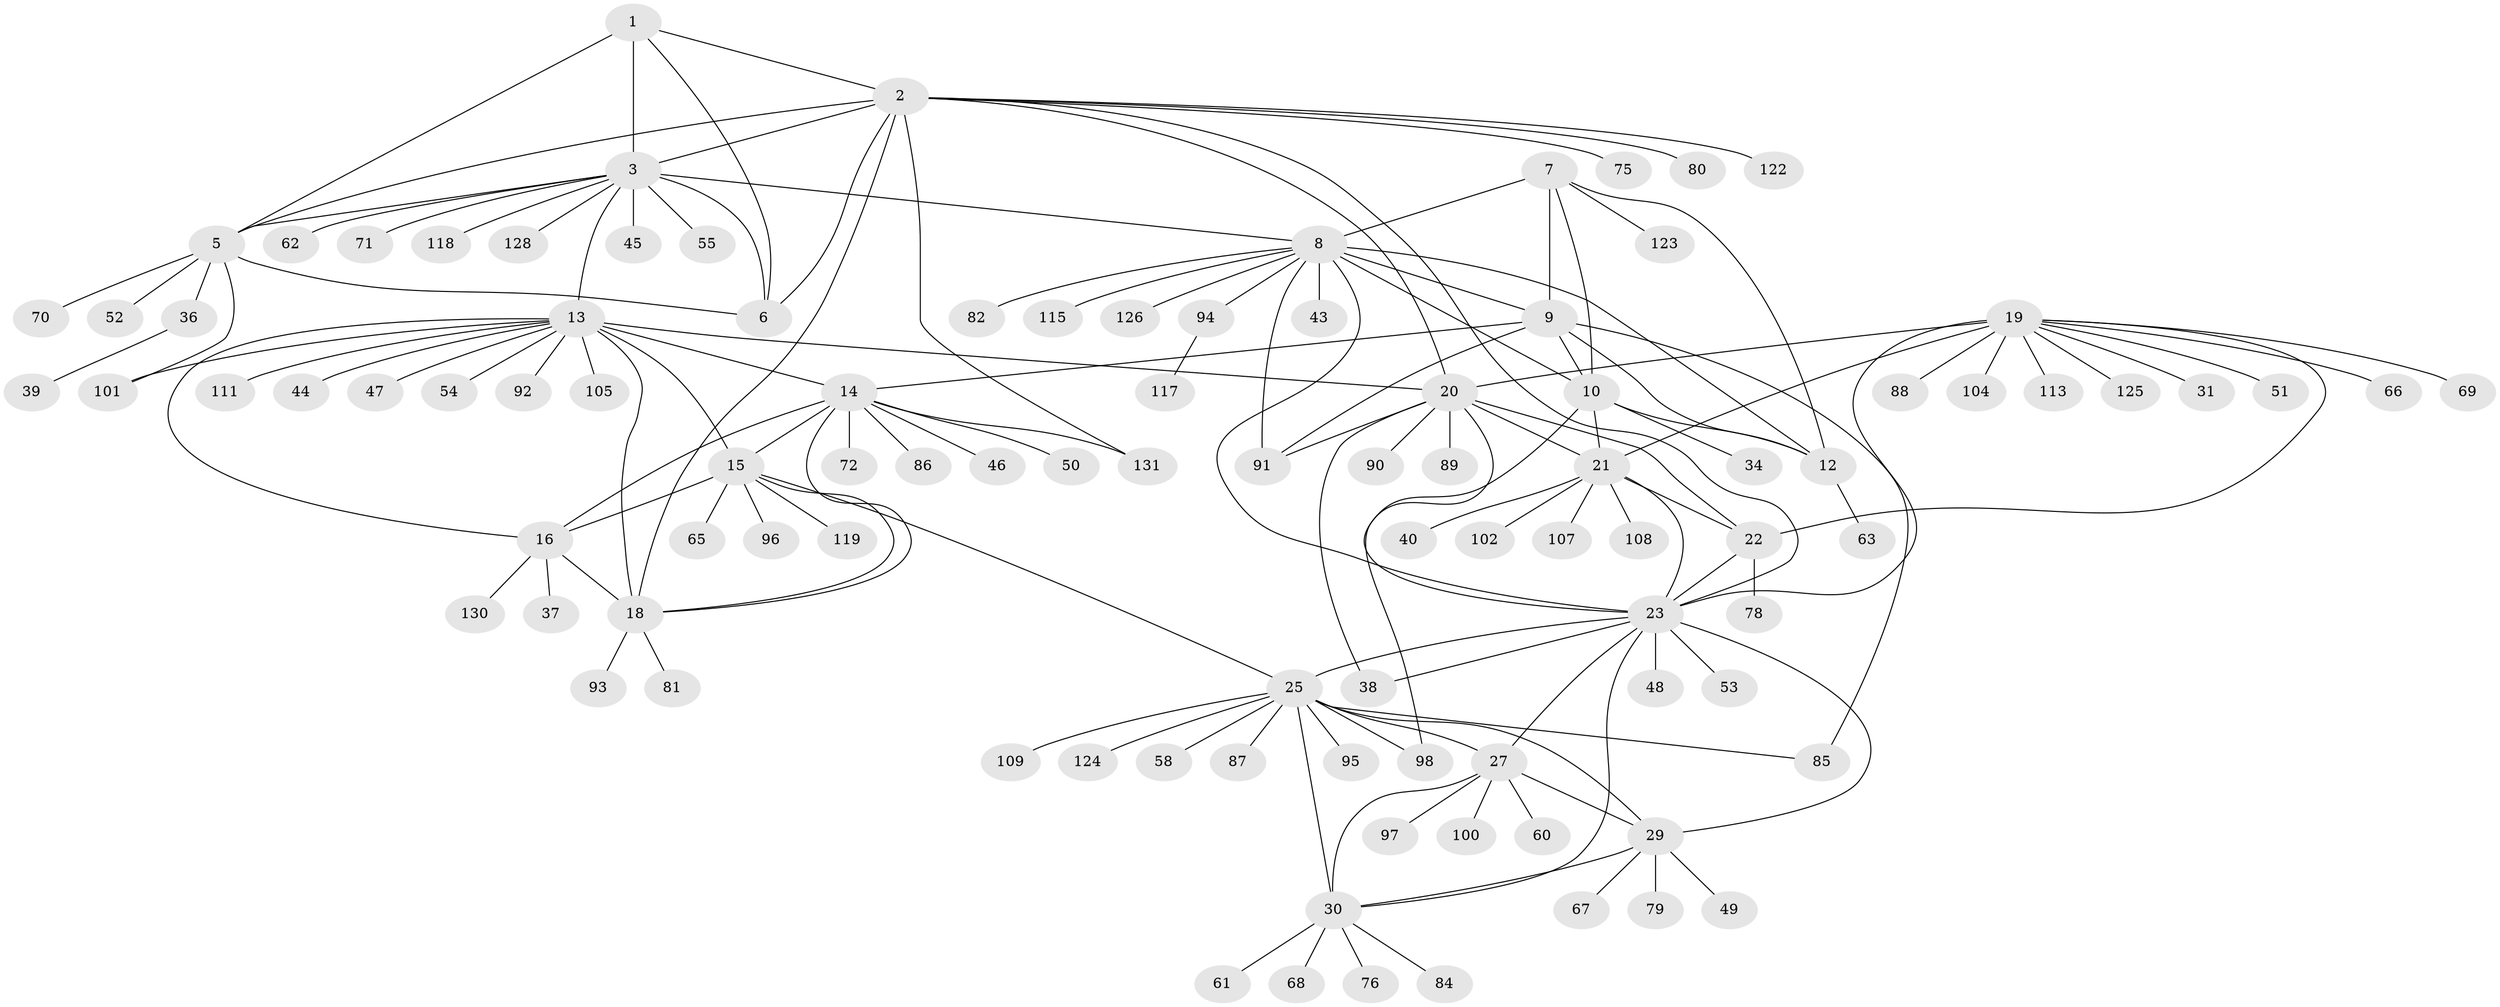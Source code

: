 // original degree distribution, {5: 0.007575757575757576, 11: 0.022727272727272728, 10: 0.03787878787878788, 8: 0.022727272727272728, 6: 0.030303030303030304, 7: 0.030303030303030304, 13: 0.007575757575757576, 9: 0.045454545454545456, 12: 0.022727272727272728, 1: 0.6439393939393939, 3: 0.030303030303030304, 2: 0.09848484848484848}
// Generated by graph-tools (version 1.1) at 2025/42/03/06/25 10:42:15]
// undirected, 101 vertices, 144 edges
graph export_dot {
graph [start="1"]
  node [color=gray90,style=filled];
  1;
  2 [super="+33"];
  3 [super="+4"];
  5 [super="+42"];
  6 [super="+129"];
  7 [super="+120"];
  8 [super="+110"];
  9 [super="+99"];
  10 [super="+11"];
  12 [super="+106"];
  13 [super="+17"];
  14 [super="+132"];
  15 [super="+127"];
  16 [super="+73"];
  18 [super="+32"];
  19 [super="+24"];
  20 [super="+57"];
  21 [super="+56"];
  22 [super="+83"];
  23 [super="+28"];
  25 [super="+26"];
  27 [super="+35"];
  29 [super="+64"];
  30 [super="+103"];
  31;
  34;
  36 [super="+116"];
  37;
  38 [super="+59"];
  39 [super="+77"];
  40 [super="+41"];
  43;
  44;
  45;
  46 [super="+112"];
  47;
  48;
  49;
  50;
  51;
  52;
  53;
  54;
  55;
  58;
  60;
  61;
  62;
  63 [super="+74"];
  65;
  66;
  67;
  68;
  69;
  70;
  71;
  72;
  75;
  76;
  78;
  79;
  80 [super="+114"];
  81;
  82;
  84;
  85;
  86;
  87;
  88;
  89;
  90;
  91;
  92;
  93;
  94;
  95;
  96;
  97;
  98;
  100 [super="+121"];
  101;
  102;
  104;
  105;
  107;
  108;
  109;
  111;
  113;
  115;
  117;
  118;
  119;
  122;
  123;
  124;
  125;
  126;
  128;
  130;
  131;
  1 -- 2;
  1 -- 3 [weight=2];
  1 -- 5;
  1 -- 6;
  2 -- 3 [weight=2];
  2 -- 5;
  2 -- 6;
  2 -- 20;
  2 -- 75;
  2 -- 122;
  2 -- 131;
  2 -- 23;
  2 -- 80;
  2 -- 18;
  3 -- 5 [weight=2];
  3 -- 6 [weight=2];
  3 -- 55;
  3 -- 62;
  3 -- 71;
  3 -- 128;
  3 -- 8;
  3 -- 45;
  3 -- 118;
  3 -- 13;
  5 -- 6;
  5 -- 36;
  5 -- 52;
  5 -- 70;
  5 -- 101;
  7 -- 8;
  7 -- 9;
  7 -- 10 [weight=2];
  7 -- 12;
  7 -- 123;
  8 -- 9;
  8 -- 10 [weight=2];
  8 -- 12;
  8 -- 43;
  8 -- 82;
  8 -- 94;
  8 -- 115;
  8 -- 126;
  8 -- 91;
  8 -- 23;
  9 -- 10 [weight=2];
  9 -- 12;
  9 -- 14;
  9 -- 85;
  9 -- 91;
  10 -- 12 [weight=2];
  10 -- 34;
  10 -- 98;
  10 -- 21;
  12 -- 63;
  13 -- 14 [weight=2];
  13 -- 15 [weight=2];
  13 -- 16 [weight=2];
  13 -- 18 [weight=2];
  13 -- 20;
  13 -- 92;
  13 -- 105;
  13 -- 111;
  13 -- 101;
  13 -- 44;
  13 -- 47;
  13 -- 54;
  14 -- 15;
  14 -- 16;
  14 -- 18;
  14 -- 46;
  14 -- 50;
  14 -- 72;
  14 -- 86;
  14 -- 131;
  15 -- 16;
  15 -- 18;
  15 -- 25;
  15 -- 65;
  15 -- 96;
  15 -- 119;
  16 -- 18;
  16 -- 37;
  16 -- 130;
  18 -- 81;
  18 -- 93;
  19 -- 20 [weight=2];
  19 -- 21 [weight=2];
  19 -- 22 [weight=2];
  19 -- 23 [weight=2];
  19 -- 31;
  19 -- 51;
  19 -- 69;
  19 -- 88;
  19 -- 104;
  19 -- 113;
  19 -- 125;
  19 -- 66;
  20 -- 21;
  20 -- 22;
  20 -- 23;
  20 -- 38;
  20 -- 89;
  20 -- 90;
  20 -- 91;
  21 -- 22;
  21 -- 23;
  21 -- 40;
  21 -- 102;
  21 -- 107;
  21 -- 108;
  22 -- 23;
  22 -- 78;
  23 -- 38;
  23 -- 48;
  23 -- 53;
  23 -- 25 [weight=2];
  23 -- 27;
  23 -- 29;
  23 -- 30;
  25 -- 27 [weight=2];
  25 -- 29 [weight=2];
  25 -- 30 [weight=2];
  25 -- 85;
  25 -- 98;
  25 -- 109;
  25 -- 87;
  25 -- 58;
  25 -- 124;
  25 -- 95;
  27 -- 29;
  27 -- 30;
  27 -- 60;
  27 -- 97;
  27 -- 100;
  29 -- 30;
  29 -- 49;
  29 -- 79;
  29 -- 67;
  30 -- 61;
  30 -- 68;
  30 -- 76;
  30 -- 84;
  36 -- 39;
  94 -- 117;
}
